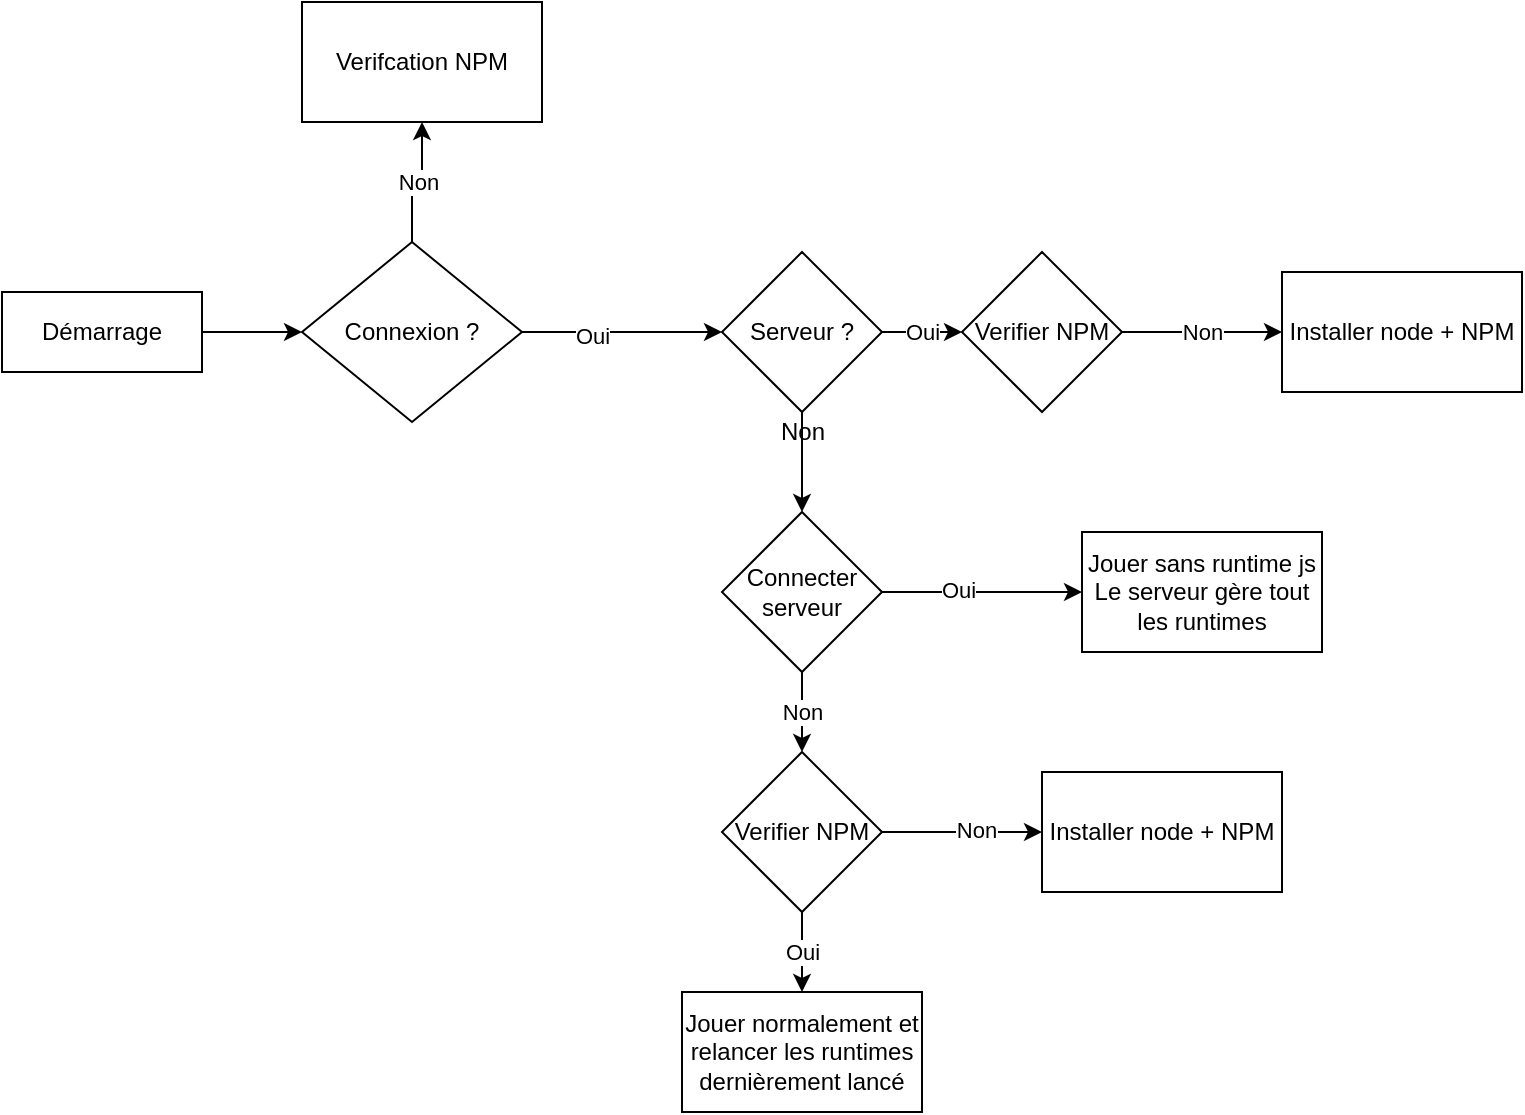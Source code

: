 <mxfile version="20.8.23" type="github"><diagram name="Page-1" id="aqzSEFVoJFHqQNgd3VVb"><mxGraphModel dx="932" dy="530" grid="1" gridSize="10" guides="1" tooltips="1" connect="1" arrows="1" fold="1" page="1" pageScale="1" pageWidth="827" pageHeight="1169" math="0" shadow="0"><root><mxCell id="0"/><mxCell id="1" parent="0"/><mxCell id="S3jGKOnGl26qvgYpY_Zq-7" style="edgeStyle=orthogonalEdgeStyle;rounded=0;orthogonalLoop=1;jettySize=auto;html=1;" parent="1" source="S3jGKOnGl26qvgYpY_Zq-1" target="S3jGKOnGl26qvgYpY_Zq-3" edge="1"><mxGeometry relative="1" as="geometry"/></mxCell><mxCell id="S3jGKOnGl26qvgYpY_Zq-1" value="Démarrage" style="rounded=0;whiteSpace=wrap;html=1;" parent="1" vertex="1"><mxGeometry x="20" y="730" width="100" height="40" as="geometry"/></mxCell><mxCell id="S3jGKOnGl26qvgYpY_Zq-2" value="Verifcation NPM" style="rounded=0;whiteSpace=wrap;html=1;" parent="1" vertex="1"><mxGeometry x="170" y="585" width="120" height="60" as="geometry"/></mxCell><mxCell id="S3jGKOnGl26qvgYpY_Zq-4" style="edgeStyle=orthogonalEdgeStyle;rounded=0;orthogonalLoop=1;jettySize=auto;html=1;entryX=0;entryY=0.5;entryDx=0;entryDy=0;exitX=1;exitY=0.5;exitDx=0;exitDy=0;" parent="1" source="S3jGKOnGl26qvgYpY_Zq-3" target="S3jGKOnGl26qvgYpY_Zq-9" edge="1"><mxGeometry relative="1" as="geometry"><mxPoint x="386.04" y="749" as="targetPoint"/></mxGeometry></mxCell><mxCell id="S3jGKOnGl26qvgYpY_Zq-6" value="Oui" style="edgeLabel;html=1;align=center;verticalAlign=middle;resizable=0;points=[];" parent="S3jGKOnGl26qvgYpY_Zq-4" vertex="1" connectable="0"><mxGeometry x="-0.31" y="-2" relative="1" as="geometry"><mxPoint as="offset"/></mxGeometry></mxCell><mxCell id="S3jGKOnGl26qvgYpY_Zq-8" value="Non" style="edgeStyle=orthogonalEdgeStyle;rounded=0;orthogonalLoop=1;jettySize=auto;html=1;entryX=0.5;entryY=1;entryDx=0;entryDy=0;" parent="1" source="S3jGKOnGl26qvgYpY_Zq-3" target="S3jGKOnGl26qvgYpY_Zq-2" edge="1"><mxGeometry relative="1" as="geometry"/></mxCell><mxCell id="S3jGKOnGl26qvgYpY_Zq-3" value="Connexion ?" style="rhombus;whiteSpace=wrap;html=1;" parent="1" vertex="1"><mxGeometry x="170" y="705" width="110" height="90" as="geometry"/></mxCell><mxCell id="S3jGKOnGl26qvgYpY_Zq-12" value="Oui" style="edgeStyle=orthogonalEdgeStyle;rounded=0;orthogonalLoop=1;jettySize=auto;html=1;entryX=0;entryY=0.5;entryDx=0;entryDy=0;" parent="1" source="S3jGKOnGl26qvgYpY_Zq-9" target="S3jGKOnGl26qvgYpY_Zq-10" edge="1"><mxGeometry relative="1" as="geometry"/></mxCell><mxCell id="S3jGKOnGl26qvgYpY_Zq-15" style="edgeStyle=orthogonalEdgeStyle;rounded=0;orthogonalLoop=1;jettySize=auto;html=1;entryX=0.5;entryY=0;entryDx=0;entryDy=0;" parent="1" source="S3jGKOnGl26qvgYpY_Zq-9" target="S3jGKOnGl26qvgYpY_Zq-11" edge="1"><mxGeometry relative="1" as="geometry"/></mxCell><mxCell id="S3jGKOnGl26qvgYpY_Zq-9" value="Serveur ?" style="rhombus;whiteSpace=wrap;html=1;" parent="1" vertex="1"><mxGeometry x="380" y="710" width="80" height="80" as="geometry"/></mxCell><mxCell id="S3jGKOnGl26qvgYpY_Zq-13" value="Non" style="edgeStyle=orthogonalEdgeStyle;rounded=0;orthogonalLoop=1;jettySize=auto;html=1;entryX=0;entryY=0.5;entryDx=0;entryDy=0;" parent="1" source="S3jGKOnGl26qvgYpY_Zq-10" target="S3jGKOnGl26qvgYpY_Zq-14" edge="1"><mxGeometry relative="1" as="geometry"><mxPoint x="640" y="750" as="targetPoint"/><Array as="points"><mxPoint x="660" y="750"/></Array></mxGeometry></mxCell><mxCell id="S3jGKOnGl26qvgYpY_Zq-10" value="Verifier NPM" style="rhombus;whiteSpace=wrap;html=1;" parent="1" vertex="1"><mxGeometry x="500" y="710" width="80" height="80" as="geometry"/></mxCell><mxCell id="S3jGKOnGl26qvgYpY_Zq-19" style="edgeStyle=orthogonalEdgeStyle;rounded=0;orthogonalLoop=1;jettySize=auto;html=1;entryX=0;entryY=0.5;entryDx=0;entryDy=0;" parent="1" source="S3jGKOnGl26qvgYpY_Zq-11" target="S3jGKOnGl26qvgYpY_Zq-17" edge="1"><mxGeometry relative="1" as="geometry"/></mxCell><mxCell id="S3jGKOnGl26qvgYpY_Zq-20" value="Oui" style="edgeLabel;html=1;align=center;verticalAlign=middle;resizable=0;points=[];" parent="S3jGKOnGl26qvgYpY_Zq-19" vertex="1" connectable="0"><mxGeometry x="-0.251" y="1" relative="1" as="geometry"><mxPoint as="offset"/></mxGeometry></mxCell><mxCell id="S3jGKOnGl26qvgYpY_Zq-27" value="Non" style="edgeStyle=orthogonalEdgeStyle;rounded=0;orthogonalLoop=1;jettySize=auto;html=1;entryX=0.5;entryY=0;entryDx=0;entryDy=0;" parent="1" source="S3jGKOnGl26qvgYpY_Zq-11" target="S3jGKOnGl26qvgYpY_Zq-22" edge="1"><mxGeometry relative="1" as="geometry"/></mxCell><mxCell id="S3jGKOnGl26qvgYpY_Zq-11" value="Connecter serveur" style="rhombus;whiteSpace=wrap;html=1;" parent="1" vertex="1"><mxGeometry x="380" y="840" width="80" height="80" as="geometry"/></mxCell><mxCell id="S3jGKOnGl26qvgYpY_Zq-14" value="Installer node + NPM" style="rounded=0;whiteSpace=wrap;html=1;" parent="1" vertex="1"><mxGeometry x="660" y="720" width="120" height="60" as="geometry"/></mxCell><mxCell id="S3jGKOnGl26qvgYpY_Zq-16" value="Non" style="text;html=1;align=center;verticalAlign=middle;resizable=0;points=[];autosize=1;strokeColor=none;fillColor=none;" parent="1" vertex="1"><mxGeometry x="395" y="785" width="50" height="30" as="geometry"/></mxCell><mxCell id="S3jGKOnGl26qvgYpY_Zq-17" value="Jouer sans runtime js&lt;br&gt;Le serveur gère tout les runtimes" style="rounded=0;whiteSpace=wrap;html=1;" parent="1" vertex="1"><mxGeometry x="560" y="850" width="120" height="60" as="geometry"/></mxCell><mxCell id="S3jGKOnGl26qvgYpY_Zq-24" style="edgeStyle=orthogonalEdgeStyle;rounded=0;orthogonalLoop=1;jettySize=auto;html=1;entryX=0;entryY=0.5;entryDx=0;entryDy=0;" parent="1" source="S3jGKOnGl26qvgYpY_Zq-22" target="S3jGKOnGl26qvgYpY_Zq-25" edge="1"><mxGeometry relative="1" as="geometry"><mxPoint x="530" y="1000" as="targetPoint"/></mxGeometry></mxCell><mxCell id="S3jGKOnGl26qvgYpY_Zq-28" value="Non" style="edgeLabel;html=1;align=center;verticalAlign=middle;resizable=0;points=[];" parent="S3jGKOnGl26qvgYpY_Zq-24" vertex="1" connectable="0"><mxGeometry x="0.179" y="1" relative="1" as="geometry"><mxPoint as="offset"/></mxGeometry></mxCell><mxCell id="S3jGKOnGl26qvgYpY_Zq-30" value="Oui" style="edgeStyle=orthogonalEdgeStyle;rounded=0;orthogonalLoop=1;jettySize=auto;html=1;entryX=0.5;entryY=0;entryDx=0;entryDy=0;" parent="1" source="S3jGKOnGl26qvgYpY_Zq-22" target="S3jGKOnGl26qvgYpY_Zq-29" edge="1"><mxGeometry relative="1" as="geometry"/></mxCell><mxCell id="S3jGKOnGl26qvgYpY_Zq-22" value="Verifier NPM" style="rhombus;whiteSpace=wrap;html=1;" parent="1" vertex="1"><mxGeometry x="380" y="960" width="80" height="80" as="geometry"/></mxCell><mxCell id="S3jGKOnGl26qvgYpY_Zq-25" value="Installer node + NPM" style="rounded=0;whiteSpace=wrap;html=1;" parent="1" vertex="1"><mxGeometry x="540" y="970" width="120" height="60" as="geometry"/></mxCell><mxCell id="S3jGKOnGl26qvgYpY_Zq-29" value="Jouer normalement et relancer les runtimes dernièrement lancé" style="rounded=0;whiteSpace=wrap;html=1;" parent="1" vertex="1"><mxGeometry x="360" y="1080" width="120" height="60" as="geometry"/></mxCell></root></mxGraphModel></diagram></mxfile>